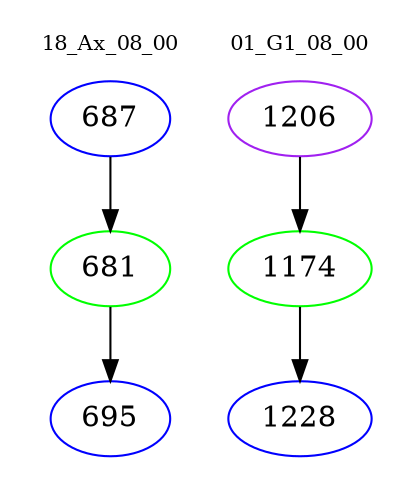 digraph{
subgraph cluster_0 {
color = white
label = "18_Ax_08_00";
fontsize=10;
T0_687 [label="687", color="blue"]
T0_687 -> T0_681 [color="black"]
T0_681 [label="681", color="green"]
T0_681 -> T0_695 [color="black"]
T0_695 [label="695", color="blue"]
}
subgraph cluster_1 {
color = white
label = "01_G1_08_00";
fontsize=10;
T1_1206 [label="1206", color="purple"]
T1_1206 -> T1_1174 [color="black"]
T1_1174 [label="1174", color="green"]
T1_1174 -> T1_1228 [color="black"]
T1_1228 [label="1228", color="blue"]
}
}

